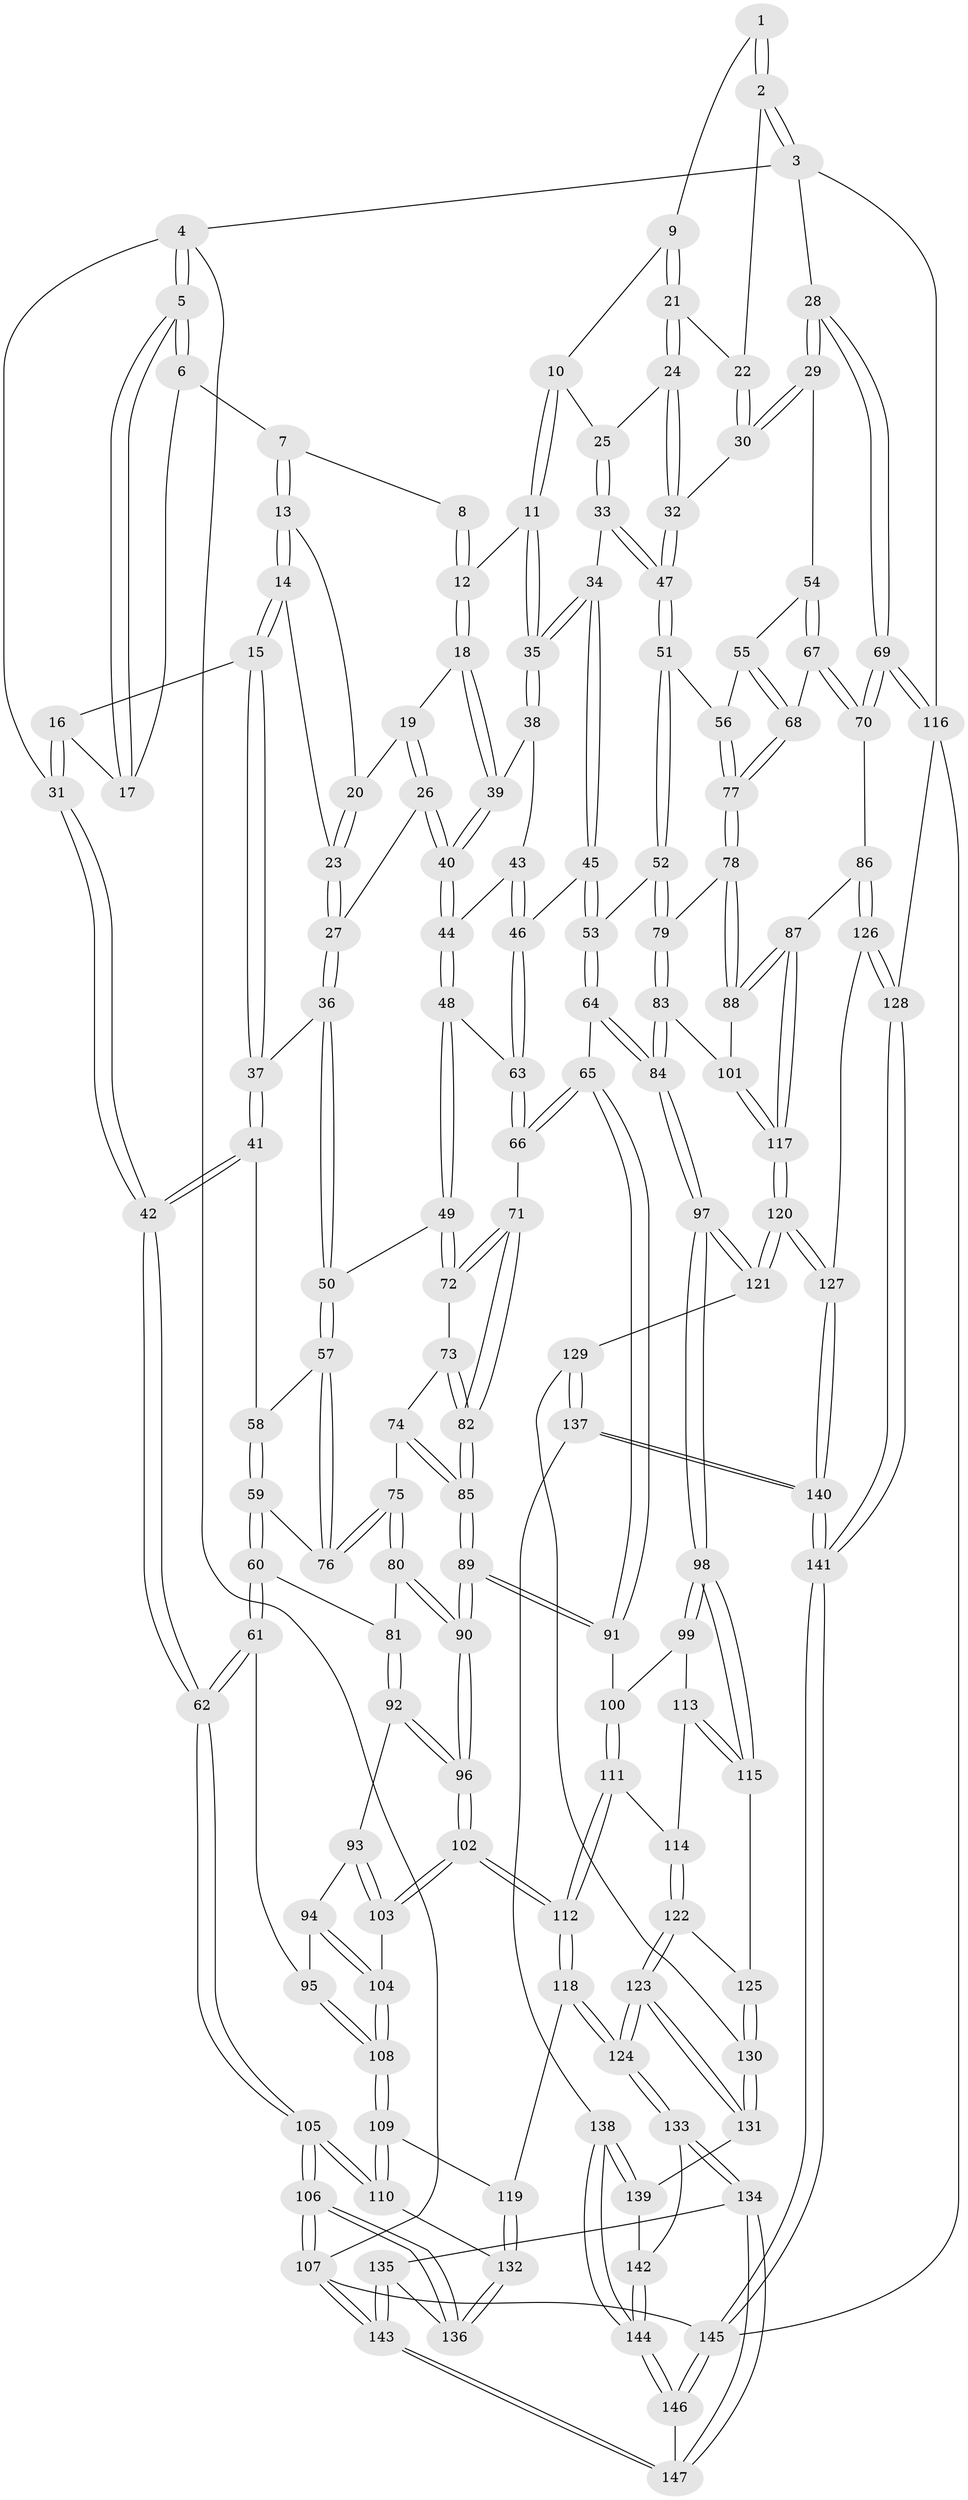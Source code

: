 // Generated by graph-tools (version 1.1) at 2025/38/03/09/25 02:38:53]
// undirected, 147 vertices, 364 edges
graph export_dot {
graph [start="1"]
  node [color=gray90,style=filled];
  1 [pos="+0.6169265423611986+0"];
  2 [pos="+0.9236453152312849+0"];
  3 [pos="+1+0"];
  4 [pos="+0+0"];
  5 [pos="+0+0"];
  6 [pos="+0.25876353812053526+0"];
  7 [pos="+0.2673445297811989+0"];
  8 [pos="+0.5716590362599386+0"];
  9 [pos="+0.6209722965472874+0.04499818824551802"];
  10 [pos="+0.6142112997922748+0.06233661059121241"];
  11 [pos="+0.5090370338440515+0.08402113772474458"];
  12 [pos="+0.4982357933214405+0.06391268530517301"];
  13 [pos="+0.2733572582527736+0"];
  14 [pos="+0.1480773022426623+0.09462163312153499"];
  15 [pos="+0.11897546398352614+0.11126963611951096"];
  16 [pos="+0.09937531721085924+0.07740069503965198"];
  17 [pos="+0.09648489882859847+0.06303750145783978"];
  18 [pos="+0.381194311258887+0.07533383568846905"];
  19 [pos="+0.30876462595129694+0"];
  20 [pos="+0.29069406579334683+0"];
  21 [pos="+0.7050516248739901+0.09011240121470963"];
  22 [pos="+0.8408854694511223+0"];
  23 [pos="+0.20478550810097876+0.1056349600174895"];
  24 [pos="+0.691154245191684+0.15275579156096855"];
  25 [pos="+0.6170707041779873+0.1053744117186999"];
  26 [pos="+0.2561321660567043+0.15930812654404358"];
  27 [pos="+0.2510079291516489+0.15811175868620256"];
  28 [pos="+1+0.14463540382939763"];
  29 [pos="+0.9014094969552642+0.22755956686131623"];
  30 [pos="+0.8239673303245034+0.14214895239851733"];
  31 [pos="+0+0.05058830791473896"];
  32 [pos="+0.7004846309887349+0.1849371152939671"];
  33 [pos="+0.5337010601120058+0.1560931626778579"];
  34 [pos="+0.5300903507210716+0.15526167947962208"];
  35 [pos="+0.5225026199880832+0.146521541240286"];
  36 [pos="+0.11609050003682633+0.1917945833323832"];
  37 [pos="+0.09491191819859018+0.18837060872638087"];
  38 [pos="+0.44200379996545885+0.1568155696383908"];
  39 [pos="+0.37962569247534805+0.1198621032421755"];
  40 [pos="+0.3112580174200467+0.21824740325295508"];
  41 [pos="+0.09254356294274108+0.18985221910593048"];
  42 [pos="+0+0.290973081562771"];
  43 [pos="+0.4332931464700217+0.1912726267096206"];
  44 [pos="+0.3118038942816913+0.2220032782270047"];
  45 [pos="+0.47278999367759816+0.27286771588555836"];
  46 [pos="+0.4682158301966575+0.27213803660417235"];
  47 [pos="+0.6712380985675984+0.26379619937172627"];
  48 [pos="+0.3118206070420035+0.23373397092243753"];
  49 [pos="+0.2579707957499944+0.2917640454660675"];
  50 [pos="+0.2571771590516439+0.2920018168360373"];
  51 [pos="+0.6724503358409951+0.2772919897525149"];
  52 [pos="+0.5984573474538663+0.3476630508250157"];
  53 [pos="+0.545842938054394+0.34722230366319323"];
  54 [pos="+0.8823106339993221+0.25397121702301484"];
  55 [pos="+0.8043484476615244+0.28266717001219344"];
  56 [pos="+0.7006197247427881+0.28937952370014713"];
  57 [pos="+0.20866656752814033+0.3310323887905565"];
  58 [pos="+0.13433190697557093+0.27185398546517076"];
  59 [pos="+0.11019361970373176+0.36180170044600807"];
  60 [pos="+0.08402134371659649+0.37145168168906906"];
  61 [pos="+0+0.3743668142546782"];
  62 [pos="+0+0.3281396919799359"];
  63 [pos="+0.3920257138615802+0.28146982154174277"];
  64 [pos="+0.4493215391429598+0.4380462233572559"];
  65 [pos="+0.4239258176843698+0.4425795474983011"];
  66 [pos="+0.3835602092611665+0.41289410057875564"];
  67 [pos="+0.9030418124123971+0.3953741330732883"];
  68 [pos="+0.83075663199889+0.39670449156495047"];
  69 [pos="+1+0.5292823457386123"];
  70 [pos="+1+0.5322308234014085"];
  71 [pos="+0.36757891318551716+0.41182690683988776"];
  72 [pos="+0.3188405539895867+0.39359842551474467"];
  73 [pos="+0.28301231144079836+0.4170039094000721"];
  74 [pos="+0.2427609330396431+0.4290710137808059"];
  75 [pos="+0.2151084090445492+0.43082717047117275"];
  76 [pos="+0.19716068223398+0.3468716620117559"];
  77 [pos="+0.7770852954135078+0.41968118656239833"];
  78 [pos="+0.7624884620580349+0.4663951352582617"];
  79 [pos="+0.5997779643194214+0.3518920452445246"];
  80 [pos="+0.2045545924745708+0.4499182651567483"];
  81 [pos="+0.17119798616978546+0.4635454745344907"];
  82 [pos="+0.2955811547355482+0.48844693721581195"];
  83 [pos="+0.6368456774609076+0.576566315387466"];
  84 [pos="+0.6078442291548725+0.6008786712507683"];
  85 [pos="+0.29540794986671864+0.4887928047514943"];
  86 [pos="+1+0.5397900240562173"];
  87 [pos="+0.9764290396682389+0.5515559684634135"];
  88 [pos="+0.7573219837816865+0.5223025698638701"];
  89 [pos="+0.2821520829855757+0.5549467643390936"];
  90 [pos="+0.2776618479108626+0.5575005442140134"];
  91 [pos="+0.3866446434580496+0.5433244417627988"];
  92 [pos="+0.14880466082589797+0.49194643863445203"];
  93 [pos="+0.1328386967224421+0.5009121057810133"];
  94 [pos="+0.07502545599023251+0.49357625905931385"];
  95 [pos="+0+0.3757933394675511"];
  96 [pos="+0.2536526514025434+0.5917754723296508"];
  97 [pos="+0.6017851991727748+0.6111591992487668"];
  98 [pos="+0.6000528295258294+0.6117438025619035"];
  99 [pos="+0.4432308784117846+0.5815885196832924"];
  100 [pos="+0.40267241445746266+0.5664002357227558"];
  101 [pos="+0.698299968345105+0.5650523524548159"];
  102 [pos="+0.23656874772983638+0.6327790291028332"];
  103 [pos="+0.14563960009910037+0.6130976113018481"];
  104 [pos="+0.07960172585612518+0.6292934109340514"];
  105 [pos="+0+0.7658647107993752"];
  106 [pos="+0+1"];
  107 [pos="+0+1"];
  108 [pos="+0.071075316863979+0.6348841501728292"];
  109 [pos="+0.039226980529139824+0.6760619443642655"];
  110 [pos="+0+0.7160300225844474"];
  111 [pos="+0.38102104535142095+0.654539840893489"];
  112 [pos="+0.24341603708082496+0.6522299238432654"];
  113 [pos="+0.4366765132220948+0.6526519579030018"];
  114 [pos="+0.4007403232613373+0.6829359787429"];
  115 [pos="+0.5846699358518928+0.6241613487222526"];
  116 [pos="+1+0.9076169518595257"];
  117 [pos="+0.8124693942376346+0.6910430593065038"];
  118 [pos="+0.2419407500797847+0.7266213086306738"];
  119 [pos="+0.16119777101474983+0.7537660270016706"];
  120 [pos="+0.8080308062994637+0.7897254136102425"];
  121 [pos="+0.6476156501157876+0.7460253622350362"];
  122 [pos="+0.4137755275920116+0.7299641127678355"];
  123 [pos="+0.3701160613562684+0.823607746849953"];
  124 [pos="+0.33586613651576636+0.8479647526684602"];
  125 [pos="+0.5121624952444609+0.6953742650342541"];
  126 [pos="+0.8659312999463193+0.8203708459945793"];
  127 [pos="+0.8235277025934504+0.8107259698510435"];
  128 [pos="+0.9344846661768144+0.8665462633470001"];
  129 [pos="+0.6198414194207642+0.796593394003312"];
  130 [pos="+0.5165796595053297+0.8113574083117376"];
  131 [pos="+0.49984295331768513+0.8234534176236507"];
  132 [pos="+0.11411180547249693+0.8272807022703442"];
  133 [pos="+0.33439205412998735+0.8543330835064037"];
  134 [pos="+0.33139860256582865+0.8604649724605539"];
  135 [pos="+0.16209171476275971+0.8932384564682752"];
  136 [pos="+0.11649494256417711+0.8658403495828378"];
  137 [pos="+0.635280989738001+0.9135332602081722"];
  138 [pos="+0.596576613165352+0.9198074110454799"];
  139 [pos="+0.5331272789789454+0.8988236174943088"];
  140 [pos="+0.7064747726233441+0.9678988978820837"];
  141 [pos="+0.7604819098382815+1"];
  142 [pos="+0.49041871728136116+0.9302162234703049"];
  143 [pos="+0.1330135810807086+1"];
  144 [pos="+0.49787093144784517+1"];
  145 [pos="+0.7602890959539665+1"];
  146 [pos="+0.44831422121825343+1"];
  147 [pos="+0.33436943350894727+1"];
  1 -- 2;
  1 -- 2;
  1 -- 9;
  2 -- 3;
  2 -- 3;
  2 -- 22;
  3 -- 4;
  3 -- 28;
  3 -- 116;
  4 -- 5;
  4 -- 5;
  4 -- 31;
  4 -- 107;
  5 -- 6;
  5 -- 6;
  5 -- 17;
  5 -- 17;
  6 -- 7;
  6 -- 17;
  7 -- 8;
  7 -- 13;
  7 -- 13;
  8 -- 12;
  8 -- 12;
  9 -- 10;
  9 -- 21;
  9 -- 21;
  10 -- 11;
  10 -- 11;
  10 -- 25;
  11 -- 12;
  11 -- 35;
  11 -- 35;
  12 -- 18;
  12 -- 18;
  13 -- 14;
  13 -- 14;
  13 -- 20;
  14 -- 15;
  14 -- 15;
  14 -- 23;
  15 -- 16;
  15 -- 37;
  15 -- 37;
  16 -- 17;
  16 -- 31;
  16 -- 31;
  18 -- 19;
  18 -- 39;
  18 -- 39;
  19 -- 20;
  19 -- 26;
  19 -- 26;
  20 -- 23;
  20 -- 23;
  21 -- 22;
  21 -- 24;
  21 -- 24;
  22 -- 30;
  22 -- 30;
  23 -- 27;
  23 -- 27;
  24 -- 25;
  24 -- 32;
  24 -- 32;
  25 -- 33;
  25 -- 33;
  26 -- 27;
  26 -- 40;
  26 -- 40;
  27 -- 36;
  27 -- 36;
  28 -- 29;
  28 -- 29;
  28 -- 69;
  28 -- 69;
  29 -- 30;
  29 -- 30;
  29 -- 54;
  30 -- 32;
  31 -- 42;
  31 -- 42;
  32 -- 47;
  32 -- 47;
  33 -- 34;
  33 -- 47;
  33 -- 47;
  34 -- 35;
  34 -- 35;
  34 -- 45;
  34 -- 45;
  35 -- 38;
  35 -- 38;
  36 -- 37;
  36 -- 50;
  36 -- 50;
  37 -- 41;
  37 -- 41;
  38 -- 39;
  38 -- 43;
  39 -- 40;
  39 -- 40;
  40 -- 44;
  40 -- 44;
  41 -- 42;
  41 -- 42;
  41 -- 58;
  42 -- 62;
  42 -- 62;
  43 -- 44;
  43 -- 46;
  43 -- 46;
  44 -- 48;
  44 -- 48;
  45 -- 46;
  45 -- 53;
  45 -- 53;
  46 -- 63;
  46 -- 63;
  47 -- 51;
  47 -- 51;
  48 -- 49;
  48 -- 49;
  48 -- 63;
  49 -- 50;
  49 -- 72;
  49 -- 72;
  50 -- 57;
  50 -- 57;
  51 -- 52;
  51 -- 52;
  51 -- 56;
  52 -- 53;
  52 -- 79;
  52 -- 79;
  53 -- 64;
  53 -- 64;
  54 -- 55;
  54 -- 67;
  54 -- 67;
  55 -- 56;
  55 -- 68;
  55 -- 68;
  56 -- 77;
  56 -- 77;
  57 -- 58;
  57 -- 76;
  57 -- 76;
  58 -- 59;
  58 -- 59;
  59 -- 60;
  59 -- 60;
  59 -- 76;
  60 -- 61;
  60 -- 61;
  60 -- 81;
  61 -- 62;
  61 -- 62;
  61 -- 95;
  62 -- 105;
  62 -- 105;
  63 -- 66;
  63 -- 66;
  64 -- 65;
  64 -- 84;
  64 -- 84;
  65 -- 66;
  65 -- 66;
  65 -- 91;
  65 -- 91;
  66 -- 71;
  67 -- 68;
  67 -- 70;
  67 -- 70;
  68 -- 77;
  68 -- 77;
  69 -- 70;
  69 -- 70;
  69 -- 116;
  69 -- 116;
  70 -- 86;
  71 -- 72;
  71 -- 72;
  71 -- 82;
  71 -- 82;
  72 -- 73;
  73 -- 74;
  73 -- 82;
  73 -- 82;
  74 -- 75;
  74 -- 85;
  74 -- 85;
  75 -- 76;
  75 -- 76;
  75 -- 80;
  75 -- 80;
  77 -- 78;
  77 -- 78;
  78 -- 79;
  78 -- 88;
  78 -- 88;
  79 -- 83;
  79 -- 83;
  80 -- 81;
  80 -- 90;
  80 -- 90;
  81 -- 92;
  81 -- 92;
  82 -- 85;
  82 -- 85;
  83 -- 84;
  83 -- 84;
  83 -- 101;
  84 -- 97;
  84 -- 97;
  85 -- 89;
  85 -- 89;
  86 -- 87;
  86 -- 126;
  86 -- 126;
  87 -- 88;
  87 -- 88;
  87 -- 117;
  87 -- 117;
  88 -- 101;
  89 -- 90;
  89 -- 90;
  89 -- 91;
  89 -- 91;
  90 -- 96;
  90 -- 96;
  91 -- 100;
  92 -- 93;
  92 -- 96;
  92 -- 96;
  93 -- 94;
  93 -- 103;
  93 -- 103;
  94 -- 95;
  94 -- 104;
  94 -- 104;
  95 -- 108;
  95 -- 108;
  96 -- 102;
  96 -- 102;
  97 -- 98;
  97 -- 98;
  97 -- 121;
  97 -- 121;
  98 -- 99;
  98 -- 99;
  98 -- 115;
  98 -- 115;
  99 -- 100;
  99 -- 113;
  100 -- 111;
  100 -- 111;
  101 -- 117;
  101 -- 117;
  102 -- 103;
  102 -- 103;
  102 -- 112;
  102 -- 112;
  103 -- 104;
  104 -- 108;
  104 -- 108;
  105 -- 106;
  105 -- 106;
  105 -- 110;
  105 -- 110;
  106 -- 107;
  106 -- 107;
  106 -- 136;
  106 -- 136;
  107 -- 143;
  107 -- 143;
  107 -- 145;
  108 -- 109;
  108 -- 109;
  109 -- 110;
  109 -- 110;
  109 -- 119;
  110 -- 132;
  111 -- 112;
  111 -- 112;
  111 -- 114;
  112 -- 118;
  112 -- 118;
  113 -- 114;
  113 -- 115;
  113 -- 115;
  114 -- 122;
  114 -- 122;
  115 -- 125;
  116 -- 128;
  116 -- 145;
  117 -- 120;
  117 -- 120;
  118 -- 119;
  118 -- 124;
  118 -- 124;
  119 -- 132;
  119 -- 132;
  120 -- 121;
  120 -- 121;
  120 -- 127;
  120 -- 127;
  121 -- 129;
  122 -- 123;
  122 -- 123;
  122 -- 125;
  123 -- 124;
  123 -- 124;
  123 -- 131;
  123 -- 131;
  124 -- 133;
  124 -- 133;
  125 -- 130;
  125 -- 130;
  126 -- 127;
  126 -- 128;
  126 -- 128;
  127 -- 140;
  127 -- 140;
  128 -- 141;
  128 -- 141;
  129 -- 130;
  129 -- 137;
  129 -- 137;
  130 -- 131;
  130 -- 131;
  131 -- 139;
  132 -- 136;
  132 -- 136;
  133 -- 134;
  133 -- 134;
  133 -- 142;
  134 -- 135;
  134 -- 147;
  134 -- 147;
  135 -- 136;
  135 -- 143;
  135 -- 143;
  137 -- 138;
  137 -- 140;
  137 -- 140;
  138 -- 139;
  138 -- 139;
  138 -- 144;
  138 -- 144;
  139 -- 142;
  140 -- 141;
  140 -- 141;
  141 -- 145;
  141 -- 145;
  142 -- 144;
  142 -- 144;
  143 -- 147;
  143 -- 147;
  144 -- 146;
  144 -- 146;
  145 -- 146;
  145 -- 146;
  146 -- 147;
}
